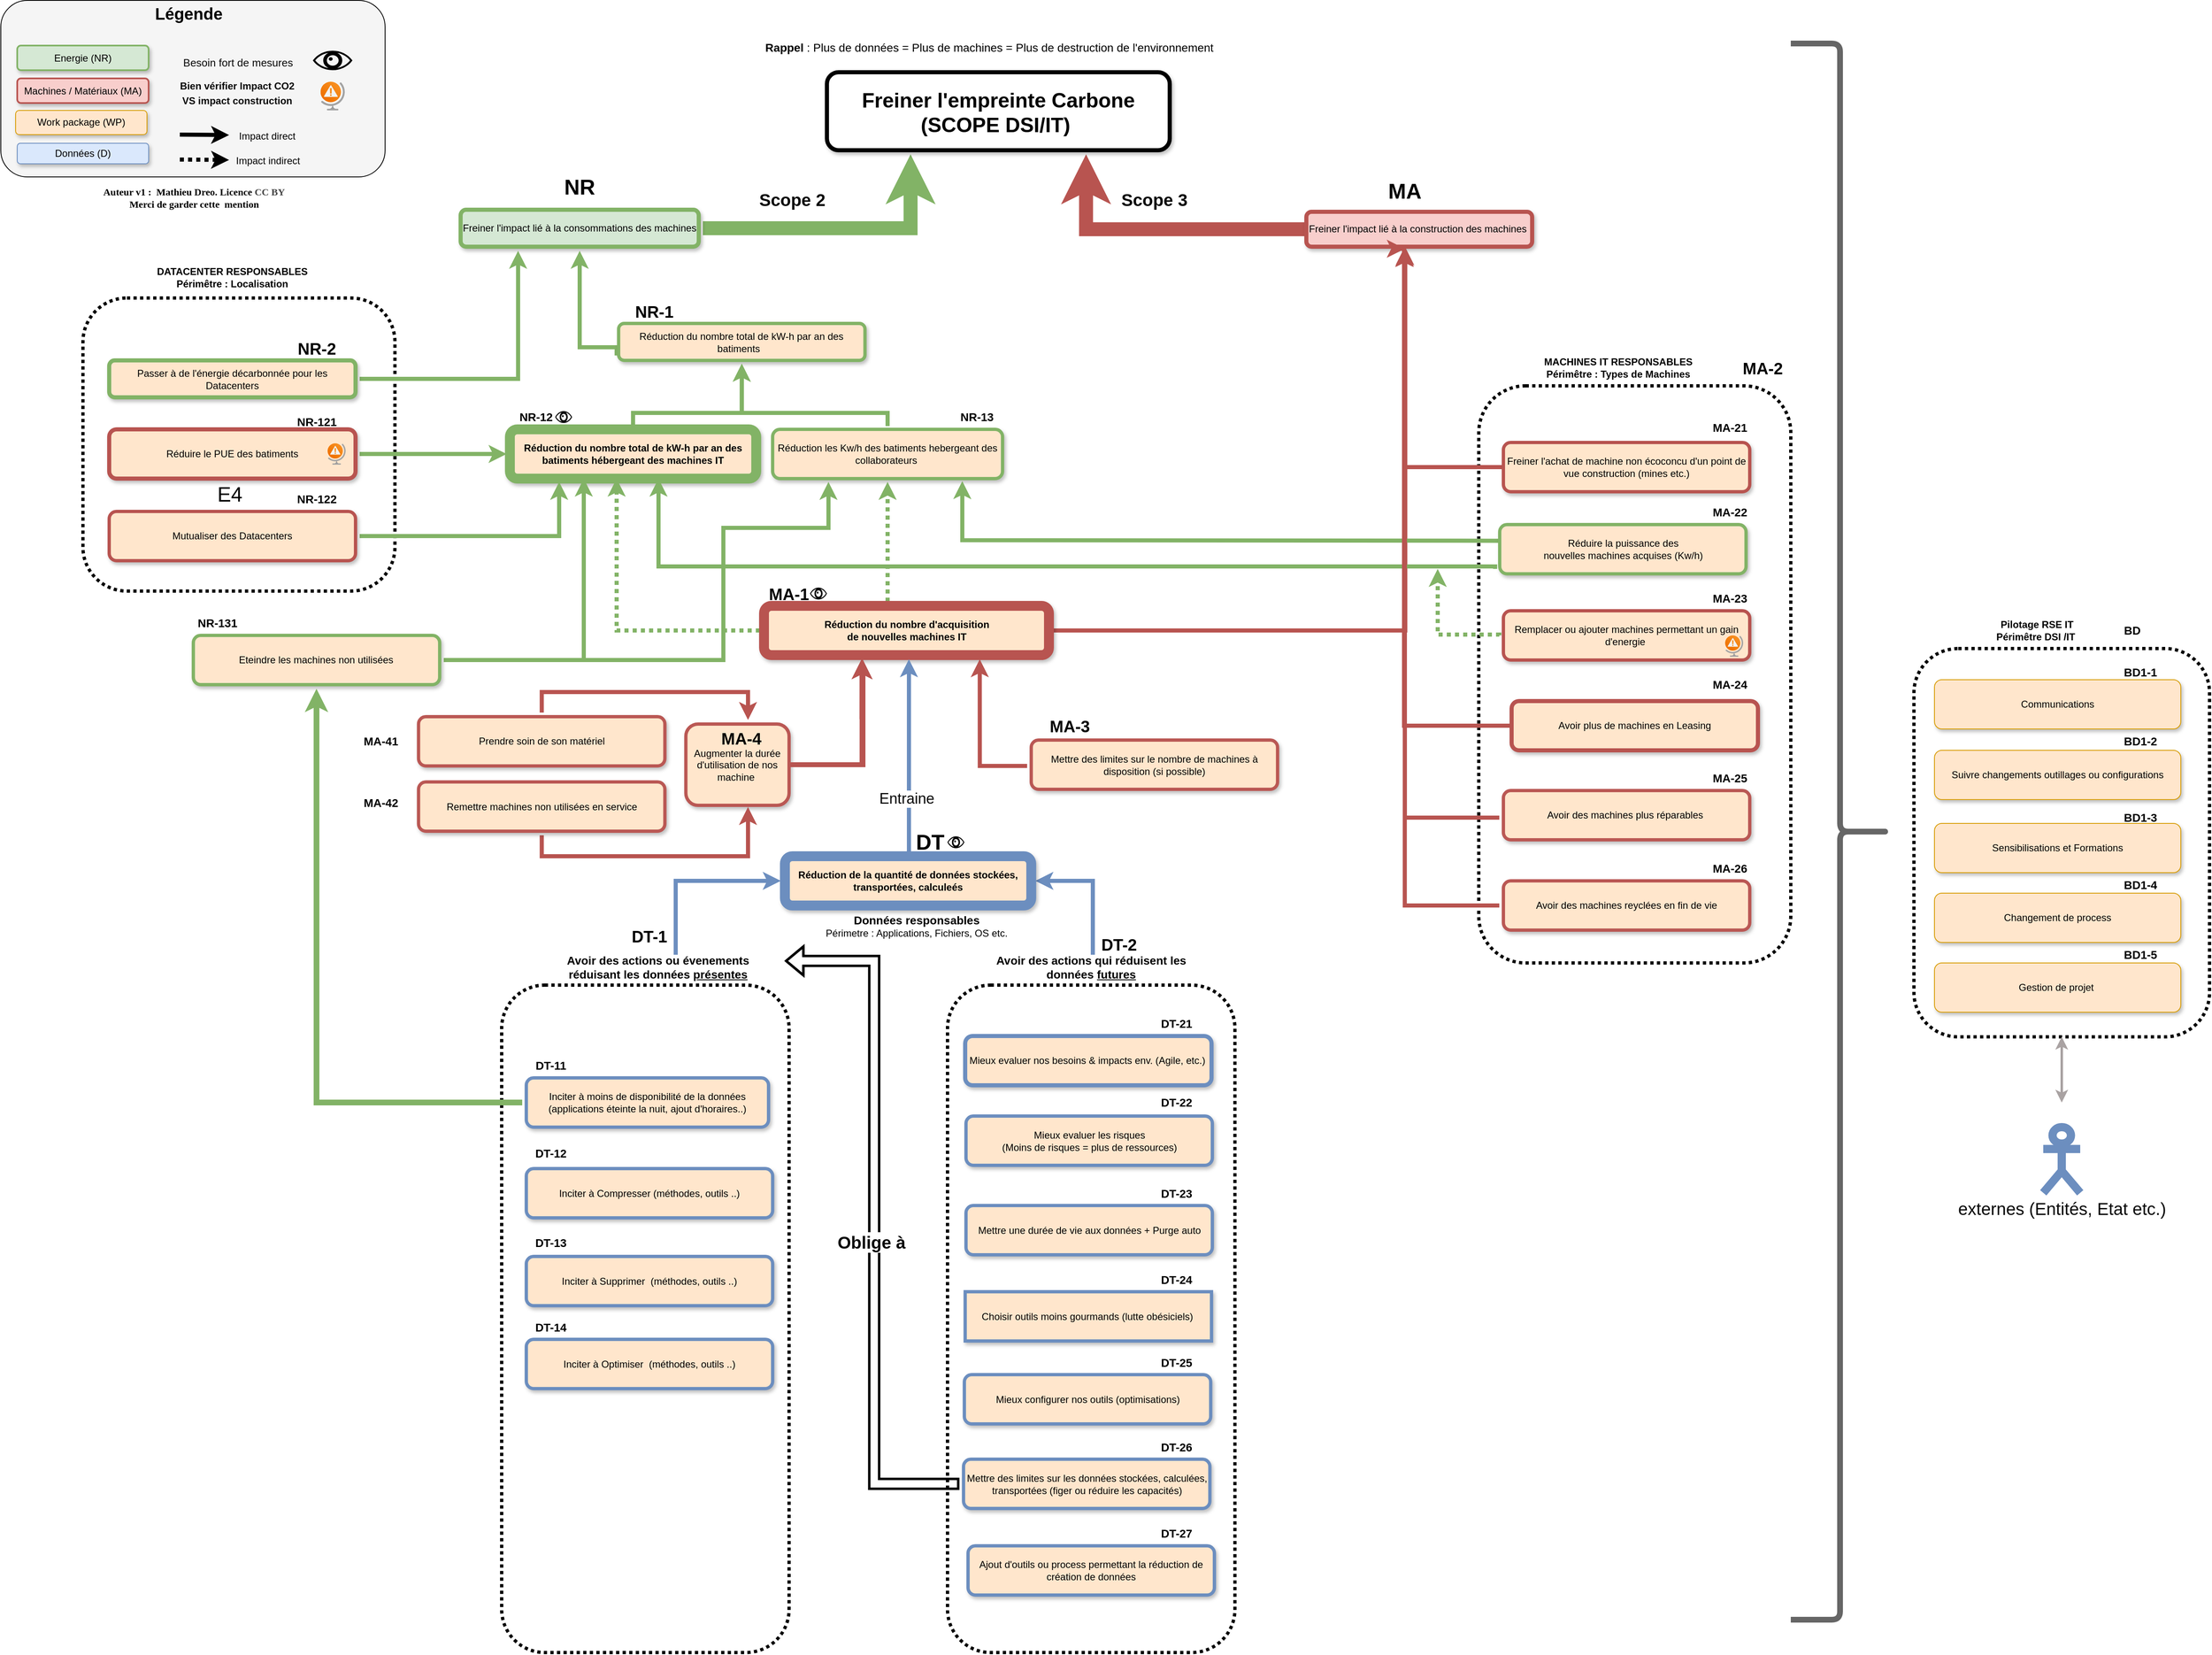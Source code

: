 <mxfile version="20.7.4" type="device"><diagram name="Page-1" id="64c3da0e-402f-94eb-ee01-a36477274f13"><mxGraphModel dx="-1820" dy="993" grid="1" gridSize="10" guides="1" tooltips="1" connect="1" arrows="1" fold="1" page="1" pageScale="1" pageWidth="1169" pageHeight="826" background="none" math="0" shadow="0"><root><mxCell id="0"/><mxCell id="1" parent="0"/><mxCell id="YurHhbeKvh5hk0YZc7X_-19" value="Augmenter la durée d'utilisation de nos machine " style="whiteSpace=wrap;rounded=1;shadow=1;fontStyle=0;strokeWidth=4;perimeterSpacing=5;fillColor=#ffe6cc;strokeColor=#ba5854;" parent="1" vertex="1"><mxGeometry x="4464.31" y="1179" width="125.69" height="99" as="geometry"/></mxCell><mxCell id="QZkjC8ExOwAxFWyy6amE-492" value="" style="rounded=1;whiteSpace=wrap;html=1;strokeWidth=4;fontSize=20;dashed=1;dashPattern=1 1;" parent="1" vertex="1"><mxGeometry x="4240" y="1497" width="350" height="813" as="geometry"/></mxCell><mxCell id="QZkjC8ExOwAxFWyy6amE-498" style="edgeStyle=orthogonalEdgeStyle;rounded=0;orthogonalLoop=1;jettySize=auto;html=1;strokeColor=#6c8ebf;strokeWidth=5;fontSize=14;entryX=0;entryY=0.5;entryDx=0;entryDy=0;" parent="1" source="QZkjC8ExOwAxFWyy6amE-493" target="QZkjC8ExOwAxFWyy6amE-536" edge="1"><mxGeometry relative="1" as="geometry"><mxPoint x="4731.94" y="1160" as="targetPoint"/><Array as="points"><mxPoint x="4451.94" y="1370"/></Array></mxGeometry></mxCell><mxCell id="QZkjC8ExOwAxFWyy6amE-493" value="&lt;b&gt;&lt;font style=&quot;font-size: 14px;&quot;&gt;Avoir des actions ou évenements &lt;br&gt;réduisant les données &lt;u&gt;présentes&lt;/u&gt;&lt;/font&gt;&lt;/b&gt;" style="text;html=1;strokeColor=none;fillColor=none;align=center;verticalAlign=middle;whiteSpace=wrap;rounded=0;strokeWidth=1;" parent="1" vertex="1"><mxGeometry x="4276.44" y="1460" width="308.5" height="30" as="geometry"/></mxCell><mxCell id="QZkjC8ExOwAxFWyy6amE-489" value="" style="rounded=1;whiteSpace=wrap;html=1;strokeWidth=4;fontSize=20;dashed=1;dashPattern=1 1;" parent="1" vertex="1"><mxGeometry x="4783" y="1497" width="350" height="813" as="geometry"/></mxCell><mxCell id="QZkjC8ExOwAxFWyy6amE-543" style="edgeStyle=orthogonalEdgeStyle;rounded=0;jumpSize=10;orthogonalLoop=1;jettySize=auto;html=1;entryX=1;entryY=0.5;entryDx=0;entryDy=0;strokeColor=#6c8ebf;strokeWidth=5;fontSize=18;fontColor=#080808;fillColor=#dae8fc;" parent="1" source="QZkjC8ExOwAxFWyy6amE-490" target="QZkjC8ExOwAxFWyy6amE-536" edge="1"><mxGeometry relative="1" as="geometry"><Array as="points"><mxPoint x="4959.94" y="1370"/></Array></mxGeometry></mxCell><mxCell id="QZkjC8ExOwAxFWyy6amE-490" value="&lt;b&gt;&lt;font style=&quot;font-size: 14px;&quot;&gt;Avoir des actions qui réduisent les données &lt;u&gt;futures&lt;/u&gt;&lt;/font&gt;&lt;/b&gt;" style="text;html=1;strokeColor=none;fillColor=none;align=center;verticalAlign=middle;whiteSpace=wrap;rounded=0;strokeWidth=1;" parent="1" vertex="1"><mxGeometry x="4823.62" y="1460" width="267.5" height="30" as="geometry"/></mxCell><mxCell id="QZkjC8ExOwAxFWyy6amE-487" value="" style="rounded=1;whiteSpace=wrap;html=1;strokeWidth=4;fontSize=20;dashed=1;dashPattern=1 1;" parent="1" vertex="1"><mxGeometry x="5960" y="1087" width="360" height="473" as="geometry"/></mxCell><mxCell id="QZkjC8ExOwAxFWyy6amE-488" value="&lt;b&gt;Pilotage RSE IT&lt;br&gt;Périmêtre DSI /IT&amp;nbsp;&lt;br&gt;&lt;/b&gt;" style="text;html=1;strokeColor=none;fillColor=none;align=center;verticalAlign=middle;whiteSpace=wrap;rounded=0;strokeWidth=1;" parent="1" vertex="1"><mxGeometry x="5970" y="1050" width="280" height="30" as="geometry"/></mxCell><mxCell id="QZkjC8ExOwAxFWyy6amE-473" value="" style="rounded=1;whiteSpace=wrap;html=1;strokeWidth=4;fontSize=20;dashed=1;dashPattern=1 1;" parent="1" vertex="1"><mxGeometry x="3730" y="660" width="380" height="357" as="geometry"/></mxCell><mxCell id="QZkjC8ExOwAxFWyy6amE-474" value="&lt;b&gt;DATACENTER RESPONSABLES&lt;br&gt;Périmêtre : Localisation&lt;br&gt;&lt;/b&gt;" style="text;html=1;strokeColor=none;fillColor=none;align=center;verticalAlign=middle;whiteSpace=wrap;rounded=0;strokeWidth=1;" parent="1" vertex="1"><mxGeometry x="3742" y="620" width="340" height="30" as="geometry"/></mxCell><mxCell id="QZkjC8ExOwAxFWyy6amE-470" value="" style="rounded=1;whiteSpace=wrap;html=1;strokeWidth=4;fontSize=20;dashed=1;dashPattern=1 1;" parent="1" vertex="1"><mxGeometry x="5430" y="767" width="380" height="703" as="geometry"/></mxCell><mxCell id="QZkjC8ExOwAxFWyy6amE-426" value="" style="rounded=1;whiteSpace=wrap;html=1;strokeColor=default;strokeWidth=1;fillColor=#f5f5f5;fontColor=#333333;" parent="1" vertex="1"><mxGeometry x="3630" y="297.5" width="468" height="215" as="geometry"/></mxCell><mxCell id="QZkjC8ExOwAxFWyy6amE-501" style="edgeStyle=orthogonalEdgeStyle;rounded=0;orthogonalLoop=1;jettySize=auto;html=1;strokeColor=#82b366;strokeWidth=17;fontSize=25;fillColor=#d5e8d4;entryX=0.25;entryY=1;entryDx=0;entryDy=0;jumpSize=10;" parent="1" source="QZkjC8ExOwAxFWyy6amE-218" target="QZkjC8ExOwAxFWyy6amE-239" edge="1"><mxGeometry relative="1" as="geometry"/></mxCell><mxCell id="QZkjC8ExOwAxFWyy6amE-218" value="Freiner l'impact lié à la consommations des machines" style="whiteSpace=wrap;rounded=1;shadow=1;fontStyle=0;strokeWidth=5;perimeterSpacing=5;fillColor=#d5e8d4;strokeColor=#82b366;" parent="1" vertex="1"><mxGeometry x="4190" y="552.5" width="290" height="45" as="geometry"/></mxCell><mxCell id="QZkjC8ExOwAxFWyy6amE-507" style="edgeStyle=orthogonalEdgeStyle;rounded=0;orthogonalLoop=1;jettySize=auto;html=1;entryX=0.25;entryY=1;entryDx=0;entryDy=0;strokeColor=#82b366;strokeWidth=5;fontSize=25;fillColor=#d5e8d4;" parent="1" source="QZkjC8ExOwAxFWyy6amE-219" target="QZkjC8ExOwAxFWyy6amE-218" edge="1"><mxGeometry relative="1" as="geometry"/></mxCell><mxCell id="QZkjC8ExOwAxFWyy6amE-219" value="Passer à de l'énergie décarbonnée pour les Datacenters" style="whiteSpace=wrap;rounded=1;shadow=1;fontStyle=0;strokeWidth=5;perimeterSpacing=5;fillColor=#ffe6cc;strokeColor=#82b366;" parent="1" vertex="1"><mxGeometry x="3762" y="736" width="300" height="45" as="geometry"/></mxCell><mxCell id="QZkjC8ExOwAxFWyy6amE-469" style="edgeStyle=orthogonalEdgeStyle;rounded=0;orthogonalLoop=1;jettySize=auto;html=1;entryX=0.5;entryY=1;entryDx=0;entryDy=0;strokeWidth=5;fontSize=20;fillColor=#d5e8d4;strokeColor=#82b366;" parent="1" target="QZkjC8ExOwAxFWyy6amE-218" edge="1"><mxGeometry relative="1" as="geometry"><mxPoint x="4380" y="730" as="sourcePoint"/><Array as="points"><mxPoint x="4335" y="720"/></Array></mxGeometry></mxCell><mxCell id="QZkjC8ExOwAxFWyy6amE-221" value="Réduction du nombre total de kW-h par an des batiments  " style="whiteSpace=wrap;rounded=1;shadow=1;fontStyle=0;perimeterSpacing=4;strokeWidth=4;fillColor=#ffe6cc;strokeColor=#82b366;" parent="1" vertex="1"><mxGeometry x="4382.43" y="691" width="300" height="45" as="geometry"/></mxCell><mxCell id="QZkjC8ExOwAxFWyy6amE-423" style="edgeStyle=orthogonalEdgeStyle;rounded=0;orthogonalLoop=1;jettySize=auto;html=1;entryX=0.5;entryY=1;entryDx=0;entryDy=0;strokeWidth=5;fillColor=#d5e8d4;strokeColor=#82b366;" parent="1" source="QZkjC8ExOwAxFWyy6amE-223" target="QZkjC8ExOwAxFWyy6amE-221" edge="1"><mxGeometry relative="1" as="geometry"><Array as="points"><mxPoint x="4400" y="800"/><mxPoint x="4532" y="800"/></Array></mxGeometry></mxCell><mxCell id="QZkjC8ExOwAxFWyy6amE-223" value="Réduction du nombre total de kW-h par an des batiments hébergeant des machines IT" style="whiteSpace=wrap;rounded=1;shadow=1;fontStyle=1;perimeterSpacing=4;strokeWidth=12;fillColor=#ffe6cc;strokeColor=#82b366;" parent="1" vertex="1"><mxGeometry x="4250" y="820" width="300" height="60" as="geometry"/></mxCell><mxCell id="QZkjC8ExOwAxFWyy6amE-422" style="edgeStyle=orthogonalEdgeStyle;rounded=0;orthogonalLoop=1;jettySize=auto;html=1;entryX=0.5;entryY=1;entryDx=0;entryDy=0;strokeWidth=5;fillColor=#d5e8d4;strokeColor=#82b366;" parent="1" source="QZkjC8ExOwAxFWyy6amE-225" target="QZkjC8ExOwAxFWyy6amE-221" edge="1"><mxGeometry relative="1" as="geometry"><Array as="points"><mxPoint x="4710" y="800"/><mxPoint x="4532" y="800"/></Array></mxGeometry></mxCell><mxCell id="QZkjC8ExOwAxFWyy6amE-225" value="Réduction les Kw/h des batiments hebergeant des collaborateurs " style="whiteSpace=wrap;rounded=1;shadow=1;fontStyle=0;perimeterSpacing=4;strokeWidth=4;fillColor=#ffe6cc;strokeColor=#82b366;" parent="1" vertex="1"><mxGeometry x="4570" y="820" width="280" height="60" as="geometry"/></mxCell><mxCell id="QZkjC8ExOwAxFWyy6amE-286" style="edgeStyle=orthogonalEdgeStyle;rounded=0;orthogonalLoop=1;jettySize=auto;html=1;strokeWidth=5;fillColor=#d5e8d4;strokeColor=#82b366;dashed=1;dashPattern=1 1;" parent="1" source="QZkjC8ExOwAxFWyy6amE-229" edge="1"><mxGeometry relative="1" as="geometry"><mxPoint x="4380" y="880" as="targetPoint"/><Array as="points"><mxPoint x="4380" y="1065"/></Array></mxGeometry></mxCell><mxCell id="QZkjC8ExOwAxFWyy6amE-288" style="edgeStyle=orthogonalEdgeStyle;rounded=0;orthogonalLoop=1;jettySize=auto;html=1;entryX=0.5;entryY=1;entryDx=0;entryDy=0;strokeWidth=5;fillColor=#d5e8d4;strokeColor=#82b366;dashed=1;dashPattern=1 1;" parent="1" source="QZkjC8ExOwAxFWyy6amE-229" target="QZkjC8ExOwAxFWyy6amE-225" edge="1"><mxGeometry relative="1" as="geometry"><Array as="points"><mxPoint x="4710" y="1030"/><mxPoint x="4710" y="1030"/></Array></mxGeometry></mxCell><mxCell id="QZkjC8ExOwAxFWyy6amE-359" style="edgeStyle=orthogonalEdgeStyle;rounded=0;orthogonalLoop=1;jettySize=auto;html=1;entryX=0.438;entryY=1.014;entryDx=0;entryDy=0;entryPerimeter=0;strokeWidth=5;fillColor=#f8cecc;strokeColor=#b85450;" parent="1" source="QZkjC8ExOwAxFWyy6amE-229" target="QZkjC8ExOwAxFWyy6amE-233" edge="1"><mxGeometry relative="1" as="geometry"/></mxCell><mxCell id="QZkjC8ExOwAxFWyy6amE-229" value="Réduction du nombre d'acquisition &#10;de nouvelles machines IT" style="whiteSpace=wrap;rounded=1;shadow=1;fontStyle=1;strokeWidth=12;perimeterSpacing=5;fillColor=#ffe6cc;strokeColor=#b85450;" parent="1" vertex="1"><mxGeometry x="4559.5" y="1035" width="347" height="60" as="geometry"/></mxCell><mxCell id="QZkjC8ExOwAxFWyy6amE-471" style="edgeStyle=orthogonalEdgeStyle;rounded=0;orthogonalLoop=1;jettySize=auto;html=1;entryX=0.433;entryY=1.059;entryDx=0;entryDy=0;entryPerimeter=0;strokeWidth=5;fontSize=20;fillColor=#f8cecc;strokeColor=#b85450;" parent="1" source="QZkjC8ExOwAxFWyy6amE-232" target="QZkjC8ExOwAxFWyy6amE-233" edge="1"><mxGeometry relative="1" as="geometry"><Array as="points"><mxPoint x="5339" y="866"/></Array></mxGeometry></mxCell><mxCell id="QZkjC8ExOwAxFWyy6amE-232" value="Freiner l'achat de machine non écoconcu d'un point de vue construction (mines etc.)" style="whiteSpace=wrap;rounded=1;shadow=1;strokeWidth=4;fillColor=#ffe6cc;strokeColor=#b85450;" parent="1" vertex="1"><mxGeometry x="5460" y="836" width="300" height="60" as="geometry"/></mxCell><mxCell id="QZkjC8ExOwAxFWyy6amE-502" style="edgeStyle=orthogonalEdgeStyle;rounded=0;orthogonalLoop=1;jettySize=auto;html=1;entryX=0.75;entryY=1;entryDx=0;entryDy=0;strokeColor=#b85450;strokeWidth=17;fontSize=25;fillColor=#f8cecc;" parent="1" source="QZkjC8ExOwAxFWyy6amE-233" target="QZkjC8ExOwAxFWyy6amE-239" edge="1"><mxGeometry relative="1" as="geometry"/></mxCell><mxCell id="QZkjC8ExOwAxFWyy6amE-233" value="Freiner l'impact lié à la construction des machines " style="whiteSpace=wrap;rounded=1;shadow=1;fontStyle=0;strokeWidth=5;fillColor=#f8cecc;strokeColor=#b85450;" parent="1" vertex="1"><mxGeometry x="5220" y="555" width="275" height="42.5" as="geometry"/></mxCell><mxCell id="QZkjC8ExOwAxFWyy6amE-239" value="Freiner l'empreinte Carbone&#10;(SCOPE DSI/IT) " style="whiteSpace=wrap;rounded=1;shadow=1;fontStyle=1;strokeWidth=5;perimeterSpacing=5;fontSize=25;" parent="1" vertex="1"><mxGeometry x="4636.12" y="385" width="417.5" height="95" as="geometry"/></mxCell><mxCell id="QZkjC8ExOwAxFWyy6amE-263" value="Communications" style="whiteSpace=wrap;rounded=1;shadow=1;fontStyle=0;strokeWidth=1;perimeterSpacing=5;fillColor=#ffe6cc;strokeColor=#d79b00;" parent="1" vertex="1"><mxGeometry x="5985" y="1125" width="300" height="60" as="geometry"/></mxCell><mxCell id="QZkjC8ExOwAxFWyy6amE-265" value="Sensibilisations et Formations" style="whiteSpace=wrap;rounded=1;shadow=1;fontStyle=0;strokeWidth=1;perimeterSpacing=5;fillColor=#ffe6cc;strokeColor=#d79b00;" parent="1" vertex="1"><mxGeometry x="5985" y="1300" width="300" height="60" as="geometry"/></mxCell><mxCell id="QZkjC8ExOwAxFWyy6amE-477" style="edgeStyle=orthogonalEdgeStyle;rounded=0;orthogonalLoop=1;jettySize=auto;html=1;strokeWidth=5;fontSize=20;fillColor=#d5e8d4;strokeColor=#82b366;" parent="1" source="QZkjC8ExOwAxFWyy6amE-282" target="QZkjC8ExOwAxFWyy6amE-223" edge="1"><mxGeometry relative="1" as="geometry"><Array as="points"><mxPoint x="4310" y="950"/></Array></mxGeometry></mxCell><mxCell id="QZkjC8ExOwAxFWyy6amE-282" value="Mutualiser des Datacenters" style="whiteSpace=wrap;rounded=1;shadow=1;fontStyle=0;strokeWidth=4;perimeterSpacing=5;strokeColor=#b85450;fillColor=#ffe6cc;" parent="1" vertex="1"><mxGeometry x="3762" y="920" width="300" height="60" as="geometry"/></mxCell><mxCell id="QZkjC8ExOwAxFWyy6amE-476" style="edgeStyle=orthogonalEdgeStyle;rounded=0;orthogonalLoop=1;jettySize=auto;html=1;entryX=0;entryY=0.5;entryDx=0;entryDy=0;strokeWidth=5;fontSize=20;fillColor=#d5e8d4;strokeColor=#82b366;" parent="1" source="QZkjC8ExOwAxFWyy6amE-284" target="QZkjC8ExOwAxFWyy6amE-223" edge="1"><mxGeometry relative="1" as="geometry"/></mxCell><mxCell id="QZkjC8ExOwAxFWyy6amE-284" value="Réduire le PUE des batiments" style="whiteSpace=wrap;rounded=1;shadow=1;fontStyle=0;strokeWidth=5;perimeterSpacing=5;strokeColor=#b85450;fillColor=#ffe6cc;" parent="1" vertex="1"><mxGeometry x="3762" y="820" width="300" height="60" as="geometry"/></mxCell><mxCell id="QZkjC8ExOwAxFWyy6amE-330" value="Changement de process" style="whiteSpace=wrap;rounded=1;shadow=1;fontStyle=0;strokeWidth=1;perimeterSpacing=5;fillColor=#ffe6cc;strokeColor=#d79b00;" parent="1" vertex="1"><mxGeometry x="5985" y="1385" width="300" height="60" as="geometry"/></mxCell><mxCell id="QZkjC8ExOwAxFWyy6amE-335" value="" style="shape=curlyBracket;whiteSpace=wrap;html=1;rounded=1;flipH=1;labelPosition=right;verticalLabelPosition=middle;align=left;verticalAlign=middle;strokeWidth=7;fillColor=#f5f5f5;fontColor=#333333;strokeColor=#666666;" parent="1" vertex="1"><mxGeometry x="5810" y="350" width="120" height="1920" as="geometry"/></mxCell><mxCell id="QZkjC8ExOwAxFWyy6amE-421" style="edgeStyle=orthogonalEdgeStyle;rounded=0;orthogonalLoop=1;jettySize=auto;html=1;strokeWidth=5;fillColor=#d5e8d4;strokeColor=#82b366;exitX=-0.002;exitY=0.843;exitDx=0;exitDy=0;exitPerimeter=0;" parent="1" source="QZkjC8ExOwAxFWyy6amE-447" edge="1"><mxGeometry relative="1" as="geometry"><mxPoint x="5455" y="1080" as="sourcePoint"/><mxPoint x="4431" y="880" as="targetPoint"/><Array as="points"><mxPoint x="5450" y="987"/><mxPoint x="4431" y="987"/></Array></mxGeometry></mxCell><mxCell id="QZkjC8ExOwAxFWyy6amE-365" value="Mieux configurer nos outils (optimisations)" style="whiteSpace=wrap;rounded=1;shadow=1;fontStyle=0;strokeWidth=4;perimeterSpacing=5;fillColor=#ffe6cc;strokeColor=#6c8ebf;" parent="1" vertex="1"><mxGeometry x="4803.5" y="1971.5" width="300" height="60" as="geometry"/></mxCell><mxCell id="QZkjC8ExOwAxFWyy6amE-376" value="Machines / Matériaux (MA)" style="whiteSpace=wrap;rounded=1;shadow=1;fontStyle=0;strokeWidth=2;perimeterSpacing=5;fillColor=#f8cecc;strokeColor=#b85450;" parent="1" vertex="1"><mxGeometry x="3650" y="392.5" width="160" height="30" as="geometry"/></mxCell><mxCell id="QZkjC8ExOwAxFWyy6amE-377" value="Données (D)" style="whiteSpace=wrap;rounded=1;shadow=1;fontStyle=0;strokeWidth=1;perimeterSpacing=5;fillColor=#dae8fc;strokeColor=#6c8ebf;" parent="1" vertex="1"><mxGeometry x="3650" y="471.5" width="160" height="25" as="geometry"/></mxCell><mxCell id="QZkjC8ExOwAxFWyy6amE-378" value="Work package (WP)" style="whiteSpace=wrap;rounded=1;shadow=1;fontStyle=0;strokeWidth=1;perimeterSpacing=5;fillColor=#ffe6cc;strokeColor=#d79b00;" parent="1" vertex="1"><mxGeometry x="3648" y="431.5" width="160" height="29.5" as="geometry"/></mxCell><mxCell id="QZkjC8ExOwAxFWyy6amE-379" value="Energie (NR)" style="whiteSpace=wrap;rounded=1;shadow=1;fontStyle=0;strokeWidth=2;perimeterSpacing=5;fillColor=#d5e8d4;strokeColor=#82b366;" parent="1" vertex="1"><mxGeometry x="3650" y="352.5" width="160" height="30" as="geometry"/></mxCell><mxCell id="QZkjC8ExOwAxFWyy6amE-380" value="&lt;b&gt;&lt;font style=&quot;font-size: 20px;&quot;&gt;Légende&lt;/font&gt;&lt;/b&gt;" style="text;html=1;strokeColor=none;fillColor=none;align=center;verticalAlign=middle;whiteSpace=wrap;rounded=0;strokeWidth=8;" parent="1" vertex="1"><mxGeometry x="3828.68" y="297.5" width="60" height="30" as="geometry"/></mxCell><mxCell id="QZkjC8ExOwAxFWyy6amE-496" style="edgeStyle=orthogonalEdgeStyle;rounded=0;orthogonalLoop=1;jettySize=auto;html=1;strokeWidth=3;fontSize=14;shape=flexArrow;entryX=1;entryY=0.25;entryDx=0;entryDy=0;" parent="1" source="QZkjC8ExOwAxFWyy6amE-404" target="QZkjC8ExOwAxFWyy6amE-493" edge="1"><mxGeometry relative="1" as="geometry"/></mxCell><mxCell id="QZkjC8ExOwAxFWyy6amE-547" value="&lt;b&gt;Oblige à&lt;/b&gt;" style="edgeLabel;html=1;align=center;verticalAlign=middle;resizable=0;points=[];fontSize=21;fontColor=#080808;" parent="QZkjC8ExOwAxFWyy6amE-496" vertex="1" connectable="0"><mxGeometry x="-0.062" y="4" relative="1" as="geometry"><mxPoint as="offset"/></mxGeometry></mxCell><mxCell id="QZkjC8ExOwAxFWyy6amE-404" value="Mettre des limites sur les données stockées, calculées, transportées (figer ou réduire les capacités)" style="whiteSpace=wrap;rounded=1;shadow=1;fontStyle=0;strokeWidth=4;perimeterSpacing=5;fillColor=#ffe6cc;strokeColor=#6c8ebf;" parent="1" vertex="1"><mxGeometry x="4802.5" y="2074.5" width="300" height="60" as="geometry"/></mxCell><mxCell id="QZkjC8ExOwAxFWyy6amE-434" value="&lt;b&gt;MACHINES IT RESPONSABLES&lt;br&gt;Périmêtre : Types de Machines&lt;br&gt;&lt;/b&gt;" style="text;html=1;strokeColor=none;fillColor=none;align=center;verticalAlign=middle;whiteSpace=wrap;rounded=0;strokeWidth=1;" parent="1" vertex="1"><mxGeometry x="5460" y="730" width="280" height="30" as="geometry"/></mxCell><mxCell id="QZkjC8ExOwAxFWyy6amE-443" value="Suivre changements outillages ou configurations" style="whiteSpace=wrap;rounded=1;shadow=1;fontStyle=0;strokeWidth=1;perimeterSpacing=5;fillColor=#ffe6cc;strokeColor=#d79b00;" parent="1" vertex="1"><mxGeometry x="5985" y="1211" width="300" height="60" as="geometry"/></mxCell><mxCell id="QZkjC8ExOwAxFWyy6amE-446" value="Avoir plus de machines en Leasing" style="whiteSpace=wrap;rounded=1;shadow=1;strokeWidth=5;fillColor=#ffe6cc;strokeColor=#b85450;" parent="1" vertex="1"><mxGeometry x="5470" y="1151" width="300" height="60" as="geometry"/></mxCell><mxCell id="QZkjC8ExOwAxFWyy6amE-463" style="edgeStyle=orthogonalEdgeStyle;rounded=0;orthogonalLoop=1;jettySize=auto;html=1;entryX=0.816;entryY=0.956;entryDx=0;entryDy=0;entryPerimeter=0;strokeWidth=5;fontSize=20;fillColor=#d5e8d4;strokeColor=#82b366;exitX=0.011;exitY=0.353;exitDx=0;exitDy=0;exitPerimeter=0;" parent="1" source="QZkjC8ExOwAxFWyy6amE-447" edge="1"><mxGeometry x="0.017" y="20" relative="1" as="geometry"><Array as="points"><mxPoint x="5451" y="956"/><mxPoint x="4801" y="955"/></Array><mxPoint as="offset"/><mxPoint x="5450" y="960" as="sourcePoint"/><mxPoint x="4801.008" y="883.008" as="targetPoint"/></mxGeometry></mxCell><mxCell id="QZkjC8ExOwAxFWyy6amE-447" value="Réduire la puissance des &#10;nouvelles machines acquises (Kw/h)" style="whiteSpace=wrap;rounded=1;shadow=1;fontStyle=0;strokeWidth=4;perimeterSpacing=5;fillColor=#ffe6cc;strokeColor=#82b366;" parent="1" vertex="1"><mxGeometry x="5455.5" y="936" width="300" height="60" as="geometry"/></mxCell><mxCell id="EyDYxuansKWhuZ35Rkh9-2" style="edgeStyle=orthogonalEdgeStyle;rounded=0;orthogonalLoop=1;jettySize=auto;html=1;strokeWidth=5;fillColor=#d5e8d4;strokeColor=#82b366;" edge="1" parent="1" source="QZkjC8ExOwAxFWyy6amE-448"><mxGeometry relative="1" as="geometry"><mxPoint x="4340" y="880" as="targetPoint"/><Array as="points"><mxPoint x="4340" y="1101"/><mxPoint x="4340" y="883"/></Array></mxGeometry></mxCell><mxCell id="EyDYxuansKWhuZ35Rkh9-23" style="edgeStyle=orthogonalEdgeStyle;rounded=0;orthogonalLoop=1;jettySize=auto;html=1;entryX=0.25;entryY=1;entryDx=0;entryDy=0;strokeWidth=5;fillColor=#d5e8d4;strokeColor=#82b366;" edge="1" parent="1" source="QZkjC8ExOwAxFWyy6amE-448" target="QZkjC8ExOwAxFWyy6amE-225"><mxGeometry relative="1" as="geometry"><Array as="points"><mxPoint x="4510" y="1101"/><mxPoint x="4510" y="940"/><mxPoint x="4638" y="940"/></Array></mxGeometry></mxCell><mxCell id="QZkjC8ExOwAxFWyy6amE-448" value="Eteindre les machines non utilisées" style="whiteSpace=wrap;rounded=1;shadow=1;fontStyle=0;strokeWidth=4;perimeterSpacing=5;fillColor=#ffe6cc;strokeColor=#82b366;" parent="1" vertex="1"><mxGeometry x="3864.47" y="1071" width="300" height="60" as="geometry"/></mxCell><mxCell id="QZkjC8ExOwAxFWyy6amE-451" value="Mieux evaluer nos besoins &amp; impacts env. (Agile, etc.) " style="whiteSpace=wrap;rounded=1;shadow=1;fontStyle=0;strokeWidth=5;perimeterSpacing=5;fillColor=#ffe6cc;strokeColor=#6c8ebf;" parent="1" vertex="1"><mxGeometry x="4804.5" y="1559" width="300" height="60" as="geometry"/></mxCell><mxCell id="QZkjC8ExOwAxFWyy6amE-452" value="Mieux evaluer les risques &#10;(Moins de risques = plus de ressources)" style="whiteSpace=wrap;rounded=1;shadow=1;fontStyle=0;strokeWidth=4;perimeterSpacing=5;fillColor=#ffe6cc;strokeColor=#6c8ebf;" parent="1" vertex="1"><mxGeometry x="4805.5" y="1656.5" width="300" height="60" as="geometry"/></mxCell><mxCell id="QZkjC8ExOwAxFWyy6amE-453" value="Mettre une durée de vie aux données + Purge auto" style="whiteSpace=wrap;rounded=1;shadow=1;fontStyle=0;strokeWidth=4;perimeterSpacing=5;fillColor=#ffe6cc;strokeColor=#6c8ebf;" parent="1" vertex="1"><mxGeometry x="4805.5" y="1765.5" width="300" height="60" as="geometry"/></mxCell><mxCell id="QZkjC8ExOwAxFWyy6amE-456" value="Choisir outils moins gourmands (lutte obésiciels) " style="whiteSpace=wrap;rounded=0;shadow=1;fontStyle=0;strokeWidth=4;perimeterSpacing=5;fillColor=#ffe6cc;strokeColor=#6c8ebf;" parent="1" vertex="1"><mxGeometry x="4804.5" y="1870.5" width="300" height="60" as="geometry"/></mxCell><mxCell id="QZkjC8ExOwAxFWyy6amE-391" value="Inciter à Compresser (méthodes, outils ..)" style="whiteSpace=wrap;rounded=1;shadow=1;fontStyle=0;strokeWidth=4;perimeterSpacing=5;fillColor=#ffe6cc;strokeColor=#6c8ebf;" parent="1" vertex="1"><mxGeometry x="4270.0" y="1720.5" width="300" height="60" as="geometry"/></mxCell><mxCell id="QZkjC8ExOwAxFWyy6amE-392" value="Inciter à Supprimer  (méthodes, outils ..)" style="whiteSpace=wrap;rounded=1;shadow=1;fontStyle=0;strokeWidth=4;perimeterSpacing=5;fillColor=#ffe6cc;strokeColor=#6c8ebf;" parent="1" vertex="1"><mxGeometry x="4270.0" y="1827.5" width="300" height="60" as="geometry"/></mxCell><mxCell id="QZkjC8ExOwAxFWyy6amE-394" value="Inciter à Optimiser  (méthodes, outils ..)" style="whiteSpace=wrap;rounded=1;shadow=1;fontStyle=0;strokeWidth=4;perimeterSpacing=5;fillColor=#ffe6cc;strokeColor=#6c8ebf;" parent="1" vertex="1"><mxGeometry x="4270.0" y="1928.5" width="300" height="60" as="geometry"/></mxCell><mxCell id="QZkjC8ExOwAxFWyy6amE-472" style="edgeStyle=orthogonalEdgeStyle;rounded=0;orthogonalLoop=1;jettySize=auto;html=1;strokeWidth=5;fontSize=20;fillColor=#f8cecc;strokeColor=#b85450;exitX=0;exitY=0.5;exitDx=0;exitDy=0;" parent="1" source="QZkjC8ExOwAxFWyy6amE-446" edge="1"><mxGeometry relative="1" as="geometry"><mxPoint x="5460" y="965.99" as="sourcePoint"/><mxPoint x="5340" y="600" as="targetPoint"/><Array as="points"><mxPoint x="5339" y="1181"/><mxPoint x="5339" y="600"/></Array></mxGeometry></mxCell><mxCell id="QZkjC8ExOwAxFWyy6amE-539" style="edgeStyle=orthogonalEdgeStyle;rounded=0;orthogonalLoop=1;jettySize=auto;html=1;entryX=0.75;entryY=1;entryDx=0;entryDy=0;strokeColor=#b85450;strokeWidth=5;fontSize=12;fontColor=#080808;fillColor=#f8cecc;" parent="1" source="QZkjC8ExOwAxFWyy6amE-511" target="QZkjC8ExOwAxFWyy6amE-229" edge="1"><mxGeometry relative="1" as="geometry"><Array as="points"><mxPoint x="4983" y="1230"/><mxPoint x="4822" y="1230"/></Array></mxGeometry></mxCell><mxCell id="QZkjC8ExOwAxFWyy6amE-511" value="Mettre des limites sur le nombre de machines à disposition (si possible)" style="whiteSpace=wrap;rounded=1;shadow=1;fontStyle=0;strokeWidth=4;perimeterSpacing=5;fillColor=#ffe6cc;strokeColor=#ba5854;" parent="1" vertex="1"><mxGeometry x="4884.94" y="1198.5" width="300" height="60" as="geometry"/></mxCell><mxCell id="QZkjC8ExOwAxFWyy6amE-523" style="edgeStyle=orthogonalEdgeStyle;rounded=0;orthogonalLoop=1;jettySize=auto;html=1;strokeColor=#b85450;strokeWidth=5;fontSize=25;fillColor=#f8cecc;" parent="1" source="QZkjC8ExOwAxFWyy6amE-522" edge="1"><mxGeometry relative="1" as="geometry"><Array as="points"><mxPoint x="4289" y="1140"/><mxPoint x="4540" y="1140"/></Array><mxPoint x="4540" y="1174" as="targetPoint"/></mxGeometry></mxCell><mxCell id="QZkjC8ExOwAxFWyy6amE-522" value="Prendre soin de son matériel" style="whiteSpace=wrap;rounded=1;shadow=1;fontStyle=0;strokeWidth=4;perimeterSpacing=5;fillColor=#ffe6cc;strokeColor=#ba5854;" parent="1" vertex="1"><mxGeometry x="4138.75" y="1170" width="300" height="60" as="geometry"/></mxCell><mxCell id="QZkjC8ExOwAxFWyy6amE-527" style="edgeStyle=orthogonalEdgeStyle;rounded=0;orthogonalLoop=1;jettySize=auto;html=1;strokeColor=#b85450;strokeWidth=5;fontSize=25;fillColor=#f8cecc;" parent="1" source="QZkjC8ExOwAxFWyy6amE-526" edge="1"><mxGeometry relative="1" as="geometry"><Array as="points"><mxPoint x="4289" y="1340"/><mxPoint x="4540" y="1340"/></Array><mxPoint x="4540" y="1280" as="targetPoint"/></mxGeometry></mxCell><mxCell id="QZkjC8ExOwAxFWyy6amE-526" value="Remettre machines non utilisées en service" style="whiteSpace=wrap;rounded=1;shadow=1;fontStyle=0;strokeWidth=4;perimeterSpacing=5;fillColor=#ffe6cc;strokeColor=#ba5854;" parent="1" vertex="1"><mxGeometry x="4138.75" y="1249.5" width="300" height="60" as="geometry"/></mxCell><mxCell id="QZkjC8ExOwAxFWyy6amE-529" value="&lt;font style=&quot;font-size: 13px;&quot;&gt;Besoin fort de mesures&lt;/font&gt;" style="text;html=1;strokeColor=none;fillColor=none;align=center;verticalAlign=middle;whiteSpace=wrap;rounded=0;dashed=1;dashPattern=1 1;strokeWidth=7;fontSize=25;labelBackgroundColor=none;fontColor=#080808;" parent="1" vertex="1"><mxGeometry x="3808.5" y="367" width="219.5" height="1" as="geometry"/></mxCell><mxCell id="QZkjC8ExOwAxFWyy6amE-530" value="" style="shape=mxgraph.signs.healthcare.eye;html=1;pointerEvents=1;fillColor=#000000;strokeColor=none;verticalLabelPosition=bottom;verticalAlign=top;align=center;rounded=0;dashed=1;dashPattern=1 1;labelBackgroundColor=#030303;strokeWidth=7;fontSize=25;fontColor=#E6E6E6;" parent="1" vertex="1"><mxGeometry x="4010" y="358.75" width="48.25" height="23.75" as="geometry"/></mxCell><mxCell id="QZkjC8ExOwAxFWyy6amE-533" value="" style="shape=mxgraph.signs.healthcare.eye;html=1;pointerEvents=1;fillColor=#000000;strokeColor=none;verticalLabelPosition=bottom;verticalAlign=top;align=center;rounded=0;dashed=1;dashPattern=1 1;labelBackgroundColor=#030303;strokeWidth=7;fontSize=25;fontColor=#E6E6E6;" parent="1" vertex="1"><mxGeometry x="4305.17" y="797.75" width="20.59" height="14.5" as="geometry"/></mxCell><mxCell id="QZkjC8ExOwAxFWyy6amE-544" value="Entraine" style="edgeStyle=orthogonalEdgeStyle;rounded=0;jumpSize=10;orthogonalLoop=1;jettySize=auto;html=1;strokeColor=#6c8ebf;strokeWidth=5;fontSize=18;fontColor=#080808;fillColor=#dae8fc;" parent="1" source="QZkjC8ExOwAxFWyy6amE-536" target="QZkjC8ExOwAxFWyy6amE-229" edge="1"><mxGeometry x="-0.447" y="3" relative="1" as="geometry"><Array as="points"><mxPoint x="4736" y="1280"/><mxPoint x="4736" y="1280"/></Array><mxPoint as="offset"/></mxGeometry></mxCell><mxCell id="QZkjC8ExOwAxFWyy6amE-536" value="Réduction de la quantité de données stockées, transportées, calculeés" style="whiteSpace=wrap;rounded=1;shadow=1;fontStyle=1;strokeWidth=12;perimeterSpacing=5;fillColor=#ffe6cc;strokeColor=#6c8ebf;" parent="1" vertex="1"><mxGeometry x="4584.94" y="1340" width="300" height="60" as="geometry"/></mxCell><mxCell id="QZkjC8ExOwAxFWyy6amE-541" style="edgeStyle=orthogonalEdgeStyle;rounded=0;jumpSize=10;orthogonalLoop=1;jettySize=auto;html=1;strokeColor=#b85450;strokeWidth=5;fontSize=18;fontColor=#080808;fillColor=#f8cecc;" parent="1" source="QZkjC8ExOwAxFWyy6amE-540" edge="1"><mxGeometry relative="1" as="geometry"><mxPoint x="5340" y="600" as="targetPoint"/><Array as="points"><mxPoint x="5340" y="1293"/></Array></mxGeometry></mxCell><mxCell id="QZkjC8ExOwAxFWyy6amE-540" value="Avoir des machines plus réparables " style="whiteSpace=wrap;rounded=1;shadow=1;fontStyle=0;strokeWidth=4;perimeterSpacing=5;fillColor=#ffe6cc;strokeColor=#ba5854;" parent="1" vertex="1"><mxGeometry x="5460" y="1260" width="300" height="60" as="geometry"/></mxCell><mxCell id="QZkjC8ExOwAxFWyy6amE-545" value="&lt;b&gt;&lt;font style=&quot;font-size: 21px;&quot;&gt;Scope 2&lt;/font&gt;&lt;/b&gt;" style="text;html=1;strokeColor=none;fillColor=none;align=center;verticalAlign=middle;whiteSpace=wrap;rounded=0;dashed=1;dashPattern=1 1;labelBackgroundColor=none;strokeWidth=10;fontSize=18;fontColor=#080808;" parent="1" vertex="1"><mxGeometry x="4537.31" y="525" width="114" height="30" as="geometry"/></mxCell><mxCell id="QZkjC8ExOwAxFWyy6amE-546" value="&lt;b&gt;&lt;font style=&quot;font-size: 21px;&quot;&gt;Scope 3&lt;/font&gt;&lt;/b&gt;" style="text;html=1;strokeColor=none;fillColor=none;align=center;verticalAlign=middle;whiteSpace=wrap;rounded=0;dashed=1;dashPattern=1 1;labelBackgroundColor=none;strokeWidth=10;fontSize=18;fontColor=#080808;" parent="1" vertex="1"><mxGeometry x="4978" y="525" width="114" height="30" as="geometry"/></mxCell><mxCell id="QZkjC8ExOwAxFWyy6amE-548" value="&lt;font size=&quot;1&quot; style=&quot;&quot;&gt;&lt;b style=&quot;font-size: 26px;&quot;&gt; DT&lt;/b&gt;&lt;/font&gt;" style="text;html=1;strokeColor=none;fillColor=none;align=center;verticalAlign=middle;whiteSpace=wrap;rounded=0;dashed=1;dashPattern=1 1;strokeWidth=7;fontSize=14;" parent="1" vertex="1"><mxGeometry x="4700" y="1308" width="123.62" height="30" as="geometry"/></mxCell><mxCell id="QZkjC8ExOwAxFWyy6amE-553" value="E4" style="text;html=1;strokeColor=none;fillColor=none;align=center;verticalAlign=middle;whiteSpace=wrap;rounded=0;dashed=1;dashPattern=1 1;strokeWidth=7;fontSize=25;" parent="1" vertex="1"><mxGeometry x="3835.88" y="883" width="146.25" height="30" as="geometry"/></mxCell><mxCell id="QZkjC8ExOwAxFWyy6amE-554" value="Inciter à moins de disponibilité de la données (applications éteinte la nuit, ajout d'horaires..)" style="whiteSpace=wrap;rounded=1;shadow=1;fontStyle=0;strokeWidth=4;perimeterSpacing=5;fillColor=#ffe6cc;strokeColor=#6c8ebf;" parent="1" vertex="1"><mxGeometry x="4270" y="1610" width="295" height="60" as="geometry"/></mxCell><mxCell id="EyDYxuansKWhuZ35Rkh9-1" style="edgeStyle=orthogonalEdgeStyle;rounded=0;orthogonalLoop=1;jettySize=auto;html=1;entryX=0.5;entryY=1;entryDx=0;entryDy=0;fillColor=#d5e8d4;strokeColor=#82b366;strokeWidth=7;" edge="1" parent="1" source="QZkjC8ExOwAxFWyy6amE-554" target="QZkjC8ExOwAxFWyy6amE-448"><mxGeometry relative="1" as="geometry"><mxPoint x="4014" y="1605.0" as="sourcePoint"/><Array as="points"><mxPoint x="4014" y="1640"/></Array></mxGeometry></mxCell><mxCell id="QZkjC8ExOwAxFWyy6amE-566" value="Gestion de projet " style="whiteSpace=wrap;rounded=1;shadow=1;fontStyle=0;strokeWidth=1;perimeterSpacing=5;fillColor=#ffe6cc;strokeColor=#d79b00;" parent="1" vertex="1"><mxGeometry x="5985" y="1470" width="300" height="60" as="geometry"/></mxCell><mxCell id="QZkjC8ExOwAxFWyy6amE-567" value="externes (Entités, Etat etc.)" style="shape=umlActor;verticalLabelPosition=bottom;verticalAlign=top;html=1;outlineConnect=0;rounded=0;labelBackgroundColor=none;strokeColor=#6c8ebf;strokeWidth=10;fontSize=21;fontColor=#080808;fillColor=default;" parent="1" vertex="1"><mxGeometry x="6117.5" y="1670" width="45" height="80" as="geometry"/></mxCell><mxCell id="QZkjC8ExOwAxFWyy6amE-569" value="" style="endArrow=classic;startArrow=classic;html=1;rounded=0;strokeColor=#a9a2a2;strokeWidth=3;fontSize=21;fontColor=#080808;jumpSize=10;entryX=0.5;entryY=1;entryDx=0;entryDy=0;" parent="1" target="QZkjC8ExOwAxFWyy6amE-487" edge="1"><mxGeometry width="50" height="50" relative="1" as="geometry"><mxPoint x="6140" y="1640" as="sourcePoint"/><mxPoint x="4910" y="1180" as="targetPoint"/></mxGeometry></mxCell><mxCell id="YurHhbeKvh5hk0YZc7X_-1" value="&lt;b style=&quot;font-size: 26px;&quot;&gt;&lt;font style=&quot;font-size: 26px;&quot;&gt; NR&lt;/font&gt;&lt;/b&gt;" style="text;html=1;strokeColor=none;fillColor=none;align=center;verticalAlign=middle;whiteSpace=wrap;rounded=0;fontSize=26;shadow=0;" parent="1" vertex="1"><mxGeometry x="4305" y="510" width="60" height="30" as="geometry"/></mxCell><mxCell id="YurHhbeKvh5hk0YZc7X_-3" value="&lt;b style=&quot;font-size: 26px;&quot;&gt;&lt;font style=&quot;font-size: 26px;&quot;&gt; MA&lt;/font&gt;&lt;/b&gt;" style="text;html=1;strokeColor=none;fillColor=none;align=center;verticalAlign=middle;whiteSpace=wrap;rounded=0;fontSize=26;" parent="1" vertex="1"><mxGeometry x="5310" y="515" width="60" height="30" as="geometry"/></mxCell><mxCell id="YurHhbeKvh5hk0YZc7X_-4" value="&lt;b&gt;&lt;font style=&quot;font-size: 20px;&quot;&gt; NR-1&lt;/font&gt;&lt;/b&gt;" style="text;html=1;strokeColor=none;fillColor=none;align=center;verticalAlign=middle;whiteSpace=wrap;rounded=0;" parent="1" vertex="1"><mxGeometry x="4382.43" y="661" width="87.57" height="30" as="geometry"/></mxCell><mxCell id="YurHhbeKvh5hk0YZc7X_-5" value="&lt;b&gt;&lt;font style=&quot;font-size: 14px;&quot;&gt; NR-12&lt;/font&gt;&lt;/b&gt;" style="text;html=1;strokeColor=none;fillColor=none;align=center;verticalAlign=middle;whiteSpace=wrap;rounded=0;" parent="1" vertex="1"><mxGeometry x="4238.19" y="790" width="87.57" height="30" as="geometry"/></mxCell><mxCell id="YurHhbeKvh5hk0YZc7X_-6" value="&lt;b&gt;&lt;font style=&quot;font-size: 14px;&quot;&gt; NR-13&lt;/font&gt;&lt;/b&gt;" style="text;html=1;strokeColor=none;fillColor=none;align=center;verticalAlign=middle;whiteSpace=wrap;rounded=0;" parent="1" vertex="1"><mxGeometry x="4774.93" y="790" width="87.57" height="30" as="geometry"/></mxCell><mxCell id="YurHhbeKvh5hk0YZc7X_-7" value="&lt;b&gt;&lt;font style=&quot;font-size: 20px;&quot;&gt; NR-2&lt;/font&gt;&lt;/b&gt;" style="text;html=1;strokeColor=none;fillColor=none;align=center;verticalAlign=middle;whiteSpace=wrap;rounded=0;" parent="1" vertex="1"><mxGeometry x="3970.68" y="706" width="87.57" height="30" as="geometry"/></mxCell><mxCell id="YurHhbeKvh5hk0YZc7X_-8" value="&lt;b&gt;&lt;font style=&quot;font-size: 14px;&quot;&gt; NR-121&lt;/font&gt;&lt;/b&gt;" style="text;html=1;strokeColor=none;fillColor=none;align=center;verticalAlign=middle;whiteSpace=wrap;rounded=0;" parent="1" vertex="1"><mxGeometry x="3970.68" y="796" width="87.57" height="30" as="geometry"/></mxCell><mxCell id="YurHhbeKvh5hk0YZc7X_-9" value="&lt;b&gt;&lt;font style=&quot;font-size: 14px;&quot;&gt; NR-122&lt;/font&gt;&lt;/b&gt;" style="text;html=1;strokeColor=none;fillColor=none;align=center;verticalAlign=middle;whiteSpace=wrap;rounded=0;" parent="1" vertex="1"><mxGeometry x="3970.68" y="890" width="87.57" height="30" as="geometry"/></mxCell><mxCell id="YurHhbeKvh5hk0YZc7X_-10" value="&lt;b&gt;&lt;font style=&quot;font-size: 14px;&quot;&gt; NR-131&lt;/font&gt;&lt;/b&gt;" style="text;html=1;strokeColor=none;fillColor=none;align=center;verticalAlign=middle;whiteSpace=wrap;rounded=0;" parent="1" vertex="1"><mxGeometry x="3850" y="1041" width="87.57" height="30" as="geometry"/></mxCell><mxCell id="YurHhbeKvh5hk0YZc7X_-11" value="&lt;b&gt;&lt;font style=&quot;font-size: 20px;&quot;&gt; MA-1&lt;/font&gt;&lt;/b&gt;" style="text;html=1;strokeColor=none;fillColor=none;align=center;verticalAlign=middle;whiteSpace=wrap;rounded=0;" parent="1" vertex="1"><mxGeometry x="4544.12" y="1005" width="92" height="30" as="geometry"/></mxCell><mxCell id="YurHhbeKvh5hk0YZc7X_-12" value="&lt;b&gt;&lt;font style=&quot;font-size: 20px;&quot;&gt; MA-2&lt;/font&gt;&lt;/b&gt;" style="text;html=1;strokeColor=none;fillColor=none;align=center;verticalAlign=middle;whiteSpace=wrap;rounded=0;" parent="1" vertex="1"><mxGeometry x="5730" y="730" width="92" height="30" as="geometry"/></mxCell><mxCell id="YurHhbeKvh5hk0YZc7X_-13" value="&lt;b&gt;&lt;font style=&quot;font-size: 14px;&quot;&gt; MA-21&lt;/font&gt;&lt;/b&gt;" style="text;html=1;strokeColor=none;fillColor=none;align=center;verticalAlign=middle;whiteSpace=wrap;rounded=0;" parent="1" vertex="1"><mxGeometry x="5690" y="803" width="92" height="30" as="geometry"/></mxCell><mxCell id="YurHhbeKvh5hk0YZc7X_-14" value="&lt;b&gt;&lt;font style=&quot;font-size: 14px;&quot;&gt; MA-22&lt;/font&gt;&lt;/b&gt;" style="text;html=1;strokeColor=none;fillColor=none;align=center;verticalAlign=middle;whiteSpace=wrap;rounded=0;" parent="1" vertex="1"><mxGeometry x="5690" y="906" width="92" height="30" as="geometry"/></mxCell><mxCell id="YurHhbeKvh5hk0YZc7X_-15" value="&lt;b&gt;&lt;font style=&quot;font-size: 14px;&quot;&gt; MA-23&lt;/font&gt;&lt;/b&gt;" style="text;html=1;strokeColor=none;fillColor=none;align=center;verticalAlign=middle;whiteSpace=wrap;rounded=0;" parent="1" vertex="1"><mxGeometry x="5690" y="1011" width="92" height="30" as="geometry"/></mxCell><mxCell id="YurHhbeKvh5hk0YZc7X_-16" value="&lt;b&gt;&lt;font style=&quot;font-size: 14px;&quot;&gt; MA-24&lt;/font&gt;&lt;/b&gt;" style="text;html=1;strokeColor=none;fillColor=none;align=center;verticalAlign=middle;whiteSpace=wrap;rounded=0;" parent="1" vertex="1"><mxGeometry x="5690" y="1116" width="92" height="30" as="geometry"/></mxCell><mxCell id="YurHhbeKvh5hk0YZc7X_-17" value="&lt;b&gt;&lt;font style=&quot;font-size: 20px;&quot;&gt; MA-3&lt;/font&gt;&lt;/b&gt;" style="text;html=1;strokeColor=none;fillColor=none;align=center;verticalAlign=middle;whiteSpace=wrap;rounded=0;" parent="1" vertex="1"><mxGeometry x="4886" y="1166" width="92" height="30" as="geometry"/></mxCell><mxCell id="YurHhbeKvh5hk0YZc7X_-18" value="&lt;b&gt;&lt;font style=&quot;font-size: 20px;&quot;&gt; MA-4&lt;/font&gt;&lt;/b&gt;" style="text;html=1;strokeColor=none;fillColor=none;align=center;verticalAlign=middle;whiteSpace=wrap;rounded=0;" parent="1" vertex="1"><mxGeometry x="4486.43" y="1181" width="92" height="30" as="geometry"/></mxCell><mxCell id="YurHhbeKvh5hk0YZc7X_-22" style="edgeStyle=orthogonalEdgeStyle;rounded=0;orthogonalLoop=1;jettySize=auto;html=1;fontSize=14;fillColor=#f8cecc;strokeColor=#b85450;strokeWidth=6;entryX=0.357;entryY=0.986;entryDx=0;entryDy=0;entryPerimeter=0;" parent="1" edge="1"><mxGeometry relative="1" as="geometry"><mxPoint x="4678.949" y="1099.02" as="targetPoint"/><mxPoint x="4592" y="1228.476" as="sourcePoint"/><Array as="points"><mxPoint x="4680" y="1228"/><mxPoint x="4680" y="1170"/><mxPoint x="4679" y="1170"/></Array></mxGeometry></mxCell><mxCell id="YurHhbeKvh5hk0YZc7X_-23" value="&lt;b&gt;&lt;font style=&quot;font-size: 14px;&quot;&gt; MA-41&lt;/font&gt;&lt;/b&gt;" style="text;html=1;strokeColor=none;fillColor=none;align=center;verticalAlign=middle;whiteSpace=wrap;rounded=0;" parent="1" vertex="1"><mxGeometry x="4046.75" y="1185" width="92" height="30" as="geometry"/></mxCell><mxCell id="YurHhbeKvh5hk0YZc7X_-24" value="&lt;b&gt;&lt;font style=&quot;font-size: 14px;&quot;&gt; MA-42&lt;/font&gt;&lt;/b&gt;" style="text;html=1;strokeColor=none;fillColor=none;align=center;verticalAlign=middle;whiteSpace=wrap;rounded=0;" parent="1" vertex="1"><mxGeometry x="4046.75" y="1260" width="92" height="30" as="geometry"/></mxCell><mxCell id="YurHhbeKvh5hk0YZc7X_-26" value="&lt;font size=&quot;1&quot; style=&quot;&quot;&gt;&lt;b style=&quot;font-size: 20px;&quot;&gt;  DT-2&lt;/b&gt;&lt;/font&gt;" style="text;html=1;strokeColor=none;fillColor=none;align=center;verticalAlign=middle;whiteSpace=wrap;rounded=0;dashed=1;dashPattern=1 1;strokeWidth=7;fontSize=25;" parent="1" vertex="1"><mxGeometry x="4930" y="1430" width="123.62" height="30" as="geometry"/></mxCell><mxCell id="YurHhbeKvh5hk0YZc7X_-27" value="&lt;font size=&quot;1&quot; style=&quot;&quot;&gt;&lt;b style=&quot;font-size: 20px;&quot;&gt;  DT-1&lt;/b&gt;&lt;/font&gt;" style="text;html=1;strokeColor=none;fillColor=none;align=center;verticalAlign=middle;whiteSpace=wrap;rounded=0;dashed=1;dashPattern=1 1;strokeWidth=7;fontSize=25;" parent="1" vertex="1"><mxGeometry x="4358.19" y="1420" width="123.62" height="30" as="geometry"/></mxCell><mxCell id="YurHhbeKvh5hk0YZc7X_-28" value="&lt;font style=&quot;font-size: 14px;&quot;&gt;&lt;b style=&quot;font-size: 14px;&quot;&gt;  DT-11&lt;/b&gt;&lt;/font&gt;" style="text;html=1;strokeColor=none;fillColor=none;align=center;verticalAlign=middle;whiteSpace=wrap;rounded=0;dashed=1;dashPattern=1 1;strokeWidth=7;fontSize=14;" parent="1" vertex="1"><mxGeometry x="4238.19" y="1580" width="123.62" height="30" as="geometry"/></mxCell><mxCell id="YurHhbeKvh5hk0YZc7X_-29" value="&lt;b style=&quot;border-color: var(--border-color); font-size: 14px;&quot;&gt;  DT-12&lt;/b&gt;" style="text;html=1;strokeColor=none;fillColor=none;align=center;verticalAlign=middle;whiteSpace=wrap;rounded=0;dashed=1;dashPattern=1 1;strokeWidth=7;fontSize=14;" parent="1" vertex="1"><mxGeometry x="4238.19" y="1686.5" width="123.62" height="30" as="geometry"/></mxCell><mxCell id="YurHhbeKvh5hk0YZc7X_-30" value="&lt;b style=&quot;border-color: var(--border-color); font-size: 14px;&quot;&gt;  DT-13&lt;/b&gt;" style="text;html=1;strokeColor=none;fillColor=none;align=center;verticalAlign=middle;whiteSpace=wrap;rounded=0;dashed=1;dashPattern=1 1;strokeWidth=7;fontSize=14;" parent="1" vertex="1"><mxGeometry x="4238.19" y="1795.5" width="123.62" height="30" as="geometry"/></mxCell><mxCell id="YurHhbeKvh5hk0YZc7X_-31" value="&lt;b style=&quot;border-color: var(--border-color); font-size: 14px;&quot;&gt;  DT-14&lt;/b&gt;" style="text;html=1;strokeColor=none;fillColor=none;align=center;verticalAlign=middle;whiteSpace=wrap;rounded=0;dashed=1;dashPattern=1 1;strokeWidth=7;fontSize=14;" parent="1" vertex="1"><mxGeometry x="4238.19" y="1898.5" width="123.62" height="30" as="geometry"/></mxCell><mxCell id="YurHhbeKvh5hk0YZc7X_-41" value="&lt;font style=&quot;font-size: 14px;&quot;&gt;&lt;b style=&quot;font-size: 14px;&quot;&gt;  DT-21&lt;/b&gt;&lt;/font&gt;" style="text;html=1;strokeColor=none;fillColor=none;align=center;verticalAlign=middle;whiteSpace=wrap;rounded=0;dashed=1;dashPattern=1 1;strokeWidth=7;fontSize=14;" parent="1" vertex="1"><mxGeometry x="5000.0" y="1529" width="123.62" height="30" as="geometry"/></mxCell><mxCell id="YurHhbeKvh5hk0YZc7X_-42" value="&lt;font style=&quot;font-size: 14px;&quot;&gt;&lt;b style=&quot;font-size: 14px;&quot;&gt;  DT-22&lt;/b&gt;&lt;/font&gt;" style="text;html=1;strokeColor=none;fillColor=none;align=center;verticalAlign=middle;whiteSpace=wrap;rounded=0;dashed=1;dashPattern=1 1;strokeWidth=7;fontSize=14;" parent="1" vertex="1"><mxGeometry x="5000.0" y="1625" width="123.62" height="30" as="geometry"/></mxCell><mxCell id="YurHhbeKvh5hk0YZc7X_-43" value="&lt;font style=&quot;font-size: 14px;&quot;&gt;&lt;b style=&quot;font-size: 14px;&quot;&gt;  DT-23&lt;/b&gt;&lt;/font&gt;" style="text;html=1;strokeColor=none;fillColor=none;align=center;verticalAlign=middle;whiteSpace=wrap;rounded=0;dashed=1;dashPattern=1 1;strokeWidth=7;fontSize=14;" parent="1" vertex="1"><mxGeometry x="5000.0" y="1735.5" width="123.62" height="30" as="geometry"/></mxCell><mxCell id="YurHhbeKvh5hk0YZc7X_-44" value="&lt;font style=&quot;font-size: 14px;&quot;&gt;&lt;b style=&quot;font-size: 14px;&quot;&gt;  DT-24&lt;/b&gt;&lt;/font&gt;" style="text;html=1;strokeColor=none;fillColor=none;align=center;verticalAlign=middle;whiteSpace=wrap;rounded=0;dashed=1;dashPattern=1 1;strokeWidth=7;fontSize=14;" parent="1" vertex="1"><mxGeometry x="5000.0" y="1840.5" width="123.62" height="30" as="geometry"/></mxCell><mxCell id="YurHhbeKvh5hk0YZc7X_-45" value="&lt;font style=&quot;font-size: 14px;&quot;&gt;&lt;b style=&quot;font-size: 14px;&quot;&gt;  DT-25&lt;/b&gt;&lt;/font&gt;" style="text;html=1;strokeColor=none;fillColor=none;align=center;verticalAlign=middle;whiteSpace=wrap;rounded=0;dashed=1;dashPattern=1 1;strokeWidth=7;fontSize=14;" parent="1" vertex="1"><mxGeometry x="5000.0" y="1941.5" width="123.62" height="30" as="geometry"/></mxCell><mxCell id="YurHhbeKvh5hk0YZc7X_-46" value="&lt;font style=&quot;font-size: 14px;&quot;&gt;&lt;b style=&quot;font-size: 14px;&quot;&gt;  DT-26&lt;/b&gt;&lt;/font&gt;" style="text;html=1;strokeColor=none;fillColor=none;align=center;verticalAlign=middle;whiteSpace=wrap;rounded=0;dashed=1;dashPattern=1 1;strokeWidth=7;fontSize=14;" parent="1" vertex="1"><mxGeometry x="5000.0" y="2044.5" width="123.62" height="30" as="geometry"/></mxCell><mxCell id="YurHhbeKvh5hk0YZc7X_-53" value="&lt;b style=&quot;font-size: 14px;&quot;&gt;&lt;font style=&quot;font-size: 14px;&quot;&gt; BD&lt;/font&gt;&lt;/b&gt;" style="text;html=1;strokeColor=none;fillColor=none;align=center;verticalAlign=middle;whiteSpace=wrap;rounded=0;fontSize=14;" parent="1" vertex="1"><mxGeometry x="6180" y="1050" width="92" height="30" as="geometry"/></mxCell><mxCell id="YurHhbeKvh5hk0YZc7X_-54" value="&lt;b style=&quot;font-size: 14px;&quot;&gt;&lt;font style=&quot;font-size: 14px;&quot;&gt; BD1-1&lt;/font&gt;&lt;/b&gt;" style="text;html=1;strokeColor=none;fillColor=none;align=center;verticalAlign=middle;whiteSpace=wrap;rounded=0;fontSize=14;" parent="1" vertex="1"><mxGeometry x="6190" y="1101" width="92" height="30" as="geometry"/></mxCell><mxCell id="YurHhbeKvh5hk0YZc7X_-56" value="&lt;b style=&quot;font-size: 14px;&quot;&gt;&lt;font style=&quot;font-size: 14px;&quot;&gt; BD1-2&lt;/font&gt;&lt;/b&gt;" style="text;html=1;strokeColor=none;fillColor=none;align=center;verticalAlign=middle;whiteSpace=wrap;rounded=0;fontSize=14;" parent="1" vertex="1"><mxGeometry x="6190" y="1185" width="92" height="30" as="geometry"/></mxCell><mxCell id="YurHhbeKvh5hk0YZc7X_-57" value="&lt;b style=&quot;font-size: 14px;&quot;&gt;&lt;font style=&quot;font-size: 14px;&quot;&gt; BD1-3&lt;/font&gt;&lt;/b&gt;" style="text;html=1;strokeColor=none;fillColor=none;align=center;verticalAlign=middle;whiteSpace=wrap;rounded=0;fontSize=14;" parent="1" vertex="1"><mxGeometry x="6190" y="1278" width="92" height="30" as="geometry"/></mxCell><mxCell id="YurHhbeKvh5hk0YZc7X_-58" value="&lt;b style=&quot;font-size: 14px;&quot;&gt;&lt;font style=&quot;font-size: 14px;&quot;&gt; BD1-4&lt;/font&gt;&lt;/b&gt;" style="text;html=1;strokeColor=none;fillColor=none;align=center;verticalAlign=middle;whiteSpace=wrap;rounded=0;fontSize=14;" parent="1" vertex="1"><mxGeometry x="6190" y="1360" width="92" height="30" as="geometry"/></mxCell><mxCell id="YurHhbeKvh5hk0YZc7X_-59" value="&lt;b style=&quot;font-size: 14px;&quot;&gt;&lt;font style=&quot;font-size: 14px;&quot;&gt; BD1-5&lt;/font&gt;&lt;/b&gt;" style="text;html=1;strokeColor=none;fillColor=none;align=center;verticalAlign=middle;whiteSpace=wrap;rounded=0;fontSize=14;" parent="1" vertex="1"><mxGeometry x="6190" y="1445" width="92" height="30" as="geometry"/></mxCell><mxCell id="YurHhbeKvh5hk0YZc7X_-66" value="&lt;p style=&quot;line-height: 50%;&quot;&gt;&lt;font style=&quot;font-size: 12px;&quot;&gt;&lt;b&gt;Bien vérifier Impact CO2 &lt;br&gt;VS impact construction&lt;/b&gt;&lt;/font&gt;&lt;/p&gt;" style="text;html=1;strokeColor=none;fillColor=none;align=center;verticalAlign=middle;whiteSpace=wrap;rounded=0;dashed=1;dashPattern=1 1;strokeWidth=7;fontSize=25;labelBackgroundColor=none;fontColor=#080808;" parent="1" vertex="1"><mxGeometry x="3795.44" y="407.5" width="245.63" height="1" as="geometry"/></mxCell><mxCell id="YurHhbeKvh5hk0YZc7X_-69" style="edgeStyle=orthogonalEdgeStyle;rounded=0;orthogonalLoop=1;jettySize=auto;html=1;dashed=1;dashPattern=1 1;strokeWidth=5;fontSize=12;fillColor=#d5e8d4;strokeColor=#82b366;exitX=0;exitY=0.5;exitDx=0;exitDy=0;" parent="1" source="YurHhbeKvh5hk0YZc7X_-67" edge="1"><mxGeometry relative="1" as="geometry"><mxPoint x="5380" y="990" as="targetPoint"/><Array as="points"><mxPoint x="5380" y="1070"/></Array></mxGeometry></mxCell><mxCell id="YurHhbeKvh5hk0YZc7X_-67" value="Remplacer ou ajouter machines permettant un gain d'energie " style="whiteSpace=wrap;rounded=1;shadow=1;fontStyle=0;strokeWidth=4;perimeterSpacing=5;fillColor=#ffe6cc;strokeColor=#b85450;" parent="1" vertex="1"><mxGeometry x="5460" y="1041" width="300" height="60" as="geometry"/></mxCell><mxCell id="YurHhbeKvh5hk0YZc7X_-68" value="&lt;b&gt;&lt;font style=&quot;font-size: 14px;&quot;&gt; MA-25&lt;/font&gt;&lt;/b&gt;" style="text;html=1;strokeColor=none;fillColor=none;align=center;verticalAlign=middle;whiteSpace=wrap;rounded=0;" parent="1" vertex="1"><mxGeometry x="5690" y="1230" width="92" height="30" as="geometry"/></mxCell><mxCell id="YurHhbeKvh5hk0YZc7X_-80" style="edgeStyle=orthogonalEdgeStyle;rounded=0;orthogonalLoop=1;jettySize=auto;html=1;fontSize=14;fillColor=#f8cecc;strokeColor=#b85450;strokeWidth=6;entryX=0.357;entryY=0.986;entryDx=0;entryDy=0;entryPerimeter=0;" parent="1" edge="1"><mxGeometry relative="1" as="geometry"><mxPoint x="4678.949" y="1099.02" as="targetPoint"/><mxPoint x="4592" y="1228.476" as="sourcePoint"/><Array as="points"><mxPoint x="4680" y="1228"/><mxPoint x="4680" y="1170"/><mxPoint x="4679" y="1170"/></Array></mxGeometry></mxCell><mxCell id="YurHhbeKvh5hk0YZc7X_-81" style="edgeStyle=orthogonalEdgeStyle;rounded=0;orthogonalLoop=1;jettySize=auto;html=1;fontSize=14;fillColor=#f8cecc;strokeColor=#b85450;strokeWidth=6;entryX=0.357;entryY=0.986;entryDx=0;entryDy=0;entryPerimeter=0;" parent="1" edge="1"><mxGeometry relative="1" as="geometry"><mxPoint x="4678.949" y="1099.02" as="targetPoint"/><mxPoint x="4592" y="1228.476" as="sourcePoint"/><Array as="points"><mxPoint x="4679" y="1228"/></Array></mxGeometry></mxCell><mxCell id="YurHhbeKvh5hk0YZc7X_-82" style="edgeStyle=orthogonalEdgeStyle;rounded=0;orthogonalLoop=1;jettySize=auto;html=1;fontSize=14;fillColor=#f8cecc;strokeColor=#b85450;strokeWidth=6;entryX=0.357;entryY=0.986;entryDx=0;entryDy=0;entryPerimeter=0;" parent="1" edge="1"><mxGeometry relative="1" as="geometry"><mxPoint x="4678.949" y="1099.02" as="targetPoint"/><mxPoint x="4592" y="1228.476" as="sourcePoint"/><Array as="points"><mxPoint x="4680" y="1228"/><mxPoint x="4680" y="1120"/><mxPoint x="4679" y="1120"/></Array></mxGeometry></mxCell><mxCell id="EyDYxuansKWhuZ35Rkh9-4" style="edgeStyle=orthogonalEdgeStyle;rounded=0;orthogonalLoop=1;jettySize=auto;html=1;entryX=0.436;entryY=1.002;entryDx=0;entryDy=0;entryPerimeter=0;strokeWidth=5;fillColor=#f8cecc;strokeColor=#b85450;" edge="1" parent="1" source="EyDYxuansKWhuZ35Rkh9-3" target="QZkjC8ExOwAxFWyy6amE-233"><mxGeometry relative="1" as="geometry"><Array as="points"><mxPoint x="5340" y="1400"/></Array></mxGeometry></mxCell><mxCell id="EyDYxuansKWhuZ35Rkh9-3" value="Avoir des machines reyclées en fin de vie" style="whiteSpace=wrap;rounded=1;shadow=1;fontStyle=0;strokeWidth=4;perimeterSpacing=5;fillColor=#ffe6cc;strokeColor=#ba5854;" vertex="1" parent="1"><mxGeometry x="5460" y="1370" width="300" height="60" as="geometry"/></mxCell><mxCell id="EyDYxuansKWhuZ35Rkh9-5" value="&lt;b&gt;&lt;font style=&quot;font-size: 14px;&quot;&gt; MA-26&lt;/font&gt;&lt;/b&gt;" style="text;html=1;strokeColor=none;fillColor=none;align=center;verticalAlign=middle;whiteSpace=wrap;rounded=0;" vertex="1" parent="1"><mxGeometry x="5690" y="1340" width="92" height="30" as="geometry"/></mxCell><mxCell id="EyDYxuansKWhuZ35Rkh9-7" value="" style="shape=mxgraph.signs.healthcare.eye;html=1;pointerEvents=1;fillColor=#000000;strokeColor=none;verticalLabelPosition=bottom;verticalAlign=top;align=center;rounded=0;dashed=1;dashPattern=1 1;labelBackgroundColor=#030303;strokeWidth=7;fontSize=25;fontColor=#E6E6E6;" vertex="1" parent="1"><mxGeometry x="4615.53" y="1012.75" width="20.59" height="14.5" as="geometry"/></mxCell><mxCell id="EyDYxuansKWhuZ35Rkh9-9" value="" style="shape=mxgraph.signs.healthcare.eye;html=1;pointerEvents=1;fillColor=#000000;strokeColor=none;verticalLabelPosition=bottom;verticalAlign=top;align=center;rounded=0;dashed=1;dashPattern=1 1;labelBackgroundColor=#030303;strokeWidth=7;fontSize=25;fontColor=#E6E6E6;" vertex="1" parent="1"><mxGeometry x="4782.91" y="1315.75" width="20.59" height="14.5" as="geometry"/></mxCell><mxCell id="EyDYxuansKWhuZ35Rkh9-10" value="Ajout d'outils ou process permettant la réduction de création de données" style="whiteSpace=wrap;rounded=1;shadow=1;fontStyle=0;strokeWidth=4;perimeterSpacing=5;fillColor=#ffe6cc;strokeColor=#6c8ebf;" vertex="1" parent="1"><mxGeometry x="4808.0" y="2180" width="300" height="60" as="geometry"/></mxCell><mxCell id="EyDYxuansKWhuZ35Rkh9-11" value="&lt;font style=&quot;font-size: 14px;&quot;&gt;&lt;b style=&quot;font-size: 14px;&quot;&gt;  DT-27&lt;/b&gt;&lt;/font&gt;" style="text;html=1;strokeColor=none;fillColor=none;align=center;verticalAlign=middle;whiteSpace=wrap;rounded=0;dashed=1;dashPattern=1 1;strokeWidth=7;fontSize=14;" vertex="1" parent="1"><mxGeometry x="5000.0" y="2150" width="123.62" height="30" as="geometry"/></mxCell><mxCell id="EyDYxuansKWhuZ35Rkh9-20" value="" style="aspect=fixed;html=1;points=[];align=center;image;fontSize=12;image=img/lib/azure2/general/Globe_Warning.svg;" vertex="1" parent="1"><mxGeometry x="5730" y="1071" width="22.06" height="26" as="geometry"/></mxCell><mxCell id="EyDYxuansKWhuZ35Rkh9-21" value="" style="aspect=fixed;html=1;points=[];align=center;image;fontSize=12;image=img/lib/azure2/general/Globe_Warning.svg;" vertex="1" parent="1"><mxGeometry x="4027.94" y="837" width="22.06" height="26" as="geometry"/></mxCell><mxCell id="EyDYxuansKWhuZ35Rkh9-24" value="" style="aspect=fixed;html=1;points=[];align=center;image;fontSize=12;image=img/lib/azure2/general/Globe_Warning.svg;" vertex="1" parent="1"><mxGeometry x="4019.28" y="396.5" width="29.7" height="35" as="geometry"/></mxCell><mxCell id="EyDYxuansKWhuZ35Rkh9-25" value="&lt;font face=&quot;Verdana&quot; style=&quot;font-size: 12px;&quot;&gt;&lt;b style=&quot;&quot;&gt;Auteur v1 :&amp;nbsp; Mathieu Dreo. Licence&amp;nbsp;&lt;/b&gt;&lt;span style=&quot;box-sizing: inherit; font-weight: 700; color: rgb(70, 70, 70); text-align: left; background-color: rgb(255, 255, 255);&quot;&gt;CC BY&lt;/span&gt;&lt;/font&gt;&lt;b style=&quot;&quot;&gt;&lt;font style=&quot;font-size: 12px;&quot; face=&quot;Verdana&quot;&gt;&lt;br&gt;Merci de garder cette&amp;nbsp; mention&lt;/font&gt;&lt;br&gt;&lt;/b&gt;" style="text;html=1;strokeColor=none;fillColor=none;align=center;verticalAlign=middle;whiteSpace=wrap;rounded=0;strokeWidth=5;" vertex="1" parent="1"><mxGeometry x="3702.75" y="522.5" width="325.25" height="30" as="geometry"/></mxCell><mxCell id="EyDYxuansKWhuZ35Rkh9-29" value="" style="endArrow=classic;html=1;rounded=0;strokeWidth=5;" edge="1" parent="1"><mxGeometry width="50" height="50" relative="1" as="geometry"><mxPoint x="3848" y="461.0" as="sourcePoint"/><mxPoint x="3908" y="461.51" as="targetPoint"/></mxGeometry></mxCell><mxCell id="EyDYxuansKWhuZ35Rkh9-30" value="" style="endArrow=classic;html=1;rounded=0;strokeWidth=5;dashed=1;dashPattern=1 1;" edge="1" parent="1"><mxGeometry width="50" height="50" relative="1" as="geometry"><mxPoint x="3848" y="491.32" as="sourcePoint"/><mxPoint x="3908" y="491.83" as="targetPoint"/></mxGeometry></mxCell><mxCell id="EyDYxuansKWhuZ35Rkh9-31" value="Impact direct" style="text;html=1;strokeColor=none;fillColor=none;align=center;verticalAlign=middle;whiteSpace=wrap;rounded=0;strokeWidth=12;" vertex="1" parent="1"><mxGeometry x="3899" y="447.5" width="111" height="30" as="geometry"/></mxCell><mxCell id="EyDYxuansKWhuZ35Rkh9-32" value="Impact indirect" style="text;html=1;strokeColor=none;fillColor=none;align=center;verticalAlign=middle;whiteSpace=wrap;rounded=0;strokeWidth=12;" vertex="1" parent="1"><mxGeometry x="3900.13" y="477.5" width="111" height="30" as="geometry"/></mxCell><mxCell id="EyDYxuansKWhuZ35Rkh9-33" value="&lt;span style=&quot;font-size: 14px;&quot;&gt;&lt;b&gt;Données responsables&lt;br&gt;&lt;/b&gt;&lt;/span&gt;Périmetre : Applications, Fichiers, OS etc." style="text;html=1;strokeColor=none;fillColor=none;align=center;verticalAlign=middle;whiteSpace=wrap;rounded=0;strokeWidth=1;" vertex="1" parent="1"><mxGeometry x="4601.19" y="1410" width="288.81" height="30" as="geometry"/></mxCell><mxCell id="EyDYxuansKWhuZ35Rkh9-34" value="&lt;font style=&quot;font-size: 14px;&quot;&gt;&lt;b&gt;Rappel &lt;/b&gt;: Plus de données = Plus de machines = Plus de destruction de l'environnement&lt;/font&gt;" style="text;html=1;strokeColor=none;fillColor=none;align=center;verticalAlign=middle;whiteSpace=wrap;rounded=0;strokeWidth=12;fontSize=13;" vertex="1" parent="1"><mxGeometry x="4550" y="340" width="568" height="30" as="geometry"/></mxCell></root></mxGraphModel></diagram></mxfile>